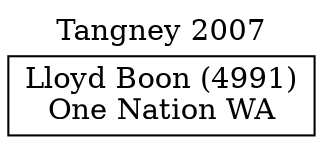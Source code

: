 // House preference flow
digraph "Lloyd Boon (4991)_Tangney_2007" {
	graph [label="Tangney 2007" labelloc=t mclimit=10]
	node [shape=box]
	"Lloyd Boon (4991)" [label="Lloyd Boon (4991)
One Nation WA"]
}
